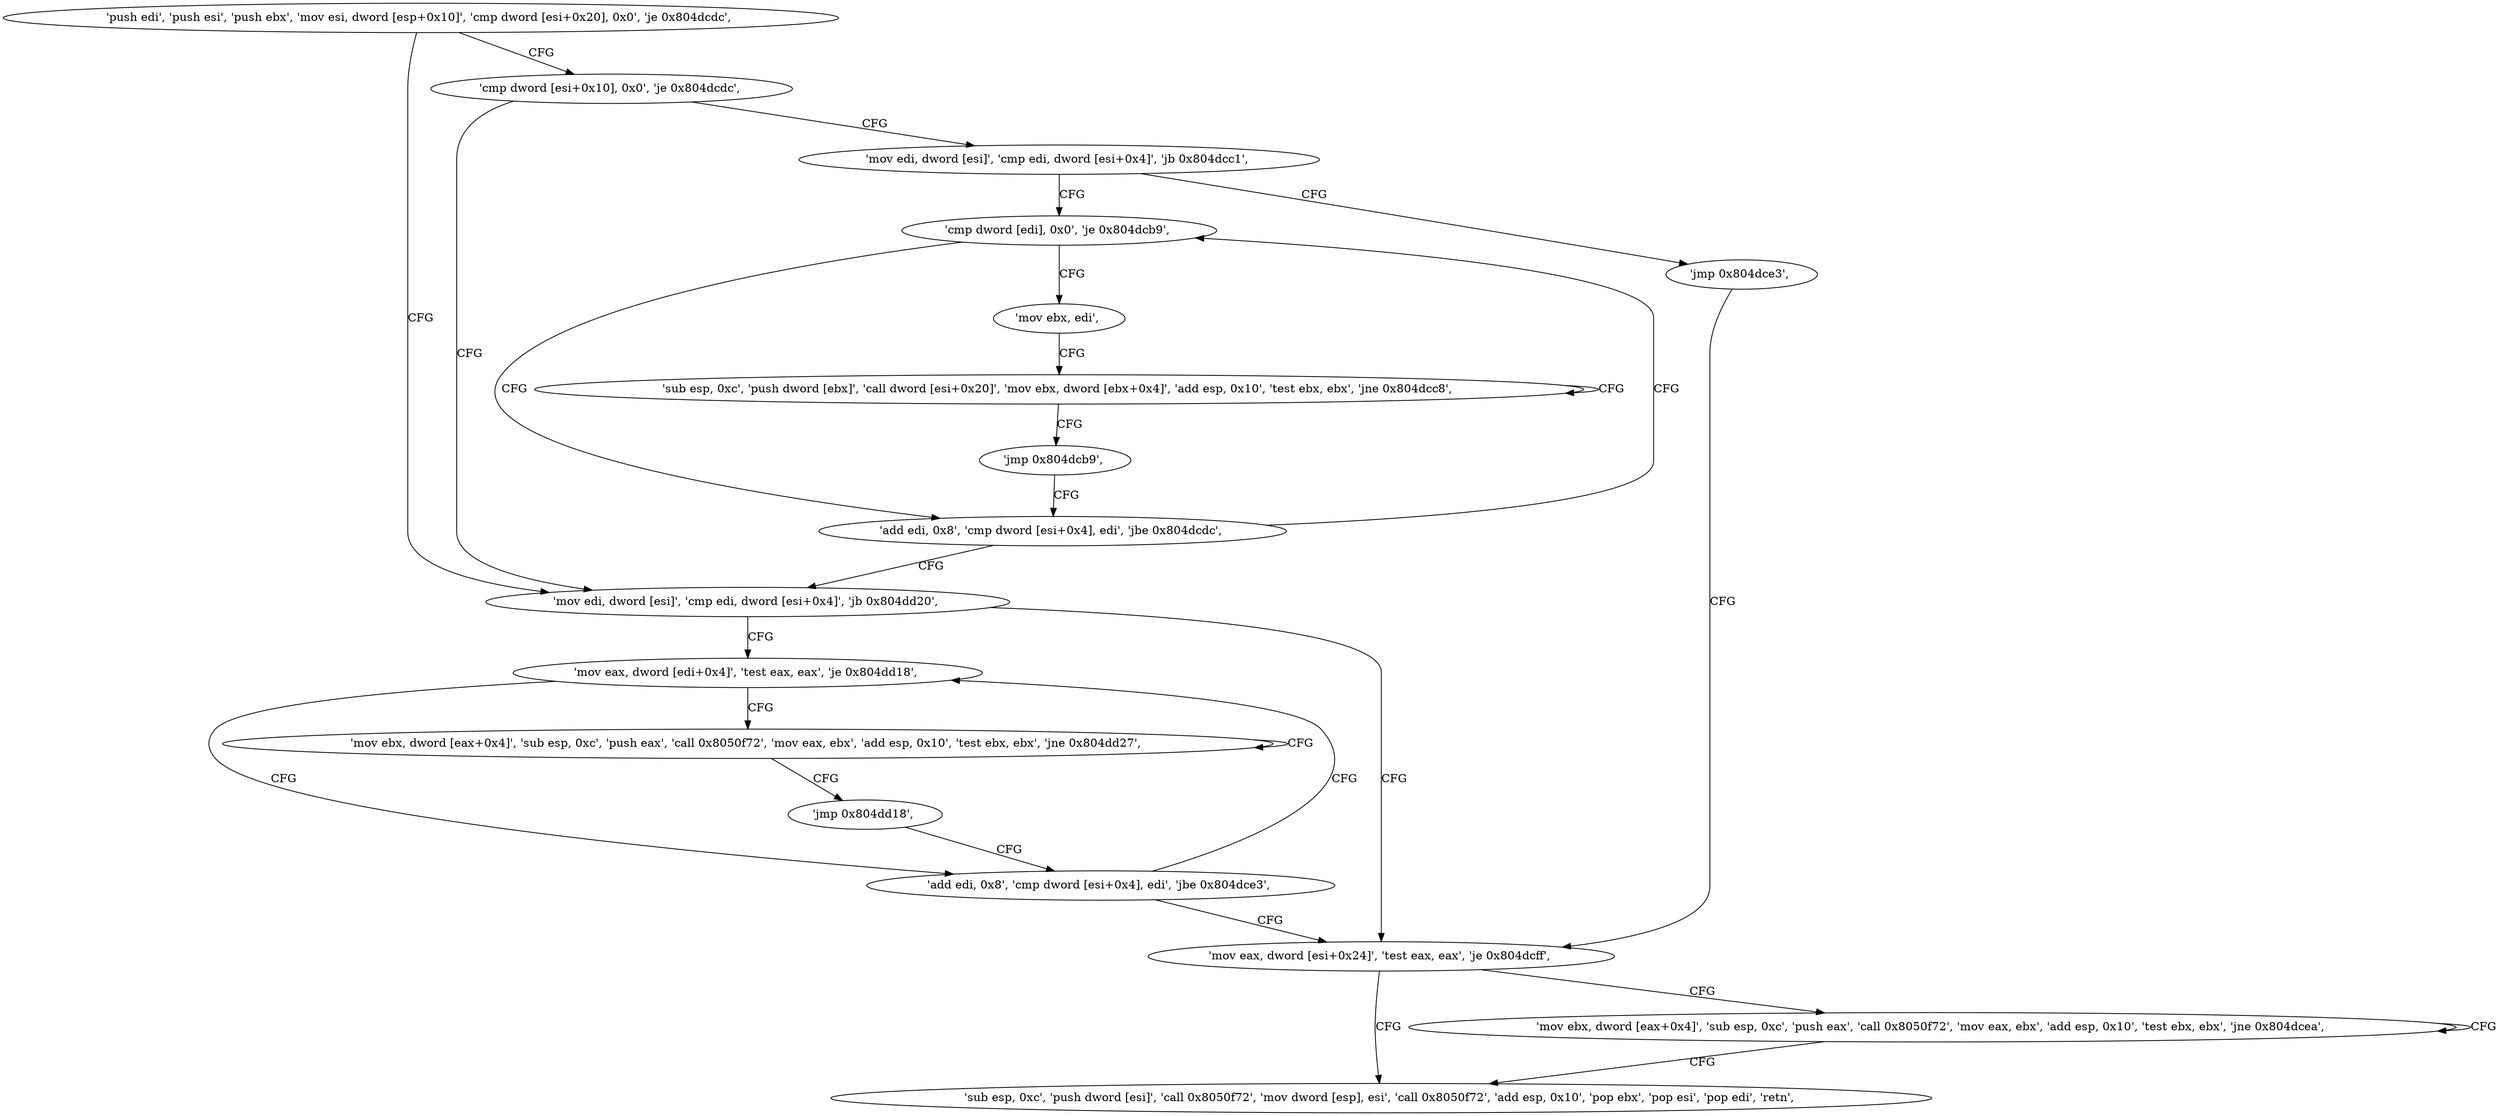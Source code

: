 digraph "func" {
"134536349" [label = "'push edi', 'push esi', 'push ebx', 'mov esi, dword [esp+0x10]', 'cmp dword [esi+0x20], 0x0', 'je 0x804dcdc', " ]
"134536412" [label = "'mov edi, dword [esi]', 'cmp edi, dword [esi+0x4]', 'jb 0x804dd20', " ]
"134536362" [label = "'cmp dword [esi+0x10], 0x0', 'je 0x804dcdc', " ]
"134536480" [label = "'mov eax, dword [edi+0x4]', 'test eax, eax', 'je 0x804dd18', " ]
"134536419" [label = "'mov eax, dword [esi+0x24]', 'test eax, eax', 'je 0x804dcff', " ]
"134536368" [label = "'mov edi, dword [esi]', 'cmp edi, dword [esi+0x4]', 'jb 0x804dcc1', " ]
"134536472" [label = "'add edi, 0x8', 'cmp dword [esi+0x4], edi', 'jbe 0x804dce3', " ]
"134536487" [label = "'mov ebx, dword [eax+0x4]', 'sub esp, 0xc', 'push eax', 'call 0x8050f72', 'mov eax, ebx', 'add esp, 0x10', 'test ebx, ebx', 'jne 0x804dd27', " ]
"134536447" [label = "'sub esp, 0xc', 'push dword [esi]', 'call 0x8050f72', 'mov dword [esp], esi', 'call 0x8050f72', 'add esp, 0x10', 'pop ebx', 'pop esi', 'pop edi', 'retn', " ]
"134536426" [label = "'mov ebx, dword [eax+0x4]', 'sub esp, 0xc', 'push eax', 'call 0x8050f72', 'mov eax, ebx', 'add esp, 0x10', 'test ebx, ebx', 'jne 0x804dcea', " ]
"134536385" [label = "'cmp dword [edi], 0x0', 'je 0x804dcb9', " ]
"134536375" [label = "'jmp 0x804dce3', " ]
"134536508" [label = "'jmp 0x804dd18', " ]
"134536377" [label = "'add edi, 0x8', 'cmp dword [esi+0x4], edi', 'jbe 0x804dcdc', " ]
"134536390" [label = "'mov ebx, edi', " ]
"134536392" [label = "'sub esp, 0xc', 'push dword [ebx]', 'call dword [esi+0x20]', 'mov ebx, dword [ebx+0x4]', 'add esp, 0x10', 'test ebx, ebx', 'jne 0x804dcc8', " ]
"134536410" [label = "'jmp 0x804dcb9', " ]
"134536349" -> "134536412" [ label = "CFG" ]
"134536349" -> "134536362" [ label = "CFG" ]
"134536412" -> "134536480" [ label = "CFG" ]
"134536412" -> "134536419" [ label = "CFG" ]
"134536362" -> "134536412" [ label = "CFG" ]
"134536362" -> "134536368" [ label = "CFG" ]
"134536480" -> "134536472" [ label = "CFG" ]
"134536480" -> "134536487" [ label = "CFG" ]
"134536419" -> "134536447" [ label = "CFG" ]
"134536419" -> "134536426" [ label = "CFG" ]
"134536368" -> "134536385" [ label = "CFG" ]
"134536368" -> "134536375" [ label = "CFG" ]
"134536472" -> "134536419" [ label = "CFG" ]
"134536472" -> "134536480" [ label = "CFG" ]
"134536487" -> "134536487" [ label = "CFG" ]
"134536487" -> "134536508" [ label = "CFG" ]
"134536426" -> "134536426" [ label = "CFG" ]
"134536426" -> "134536447" [ label = "CFG" ]
"134536385" -> "134536377" [ label = "CFG" ]
"134536385" -> "134536390" [ label = "CFG" ]
"134536375" -> "134536419" [ label = "CFG" ]
"134536508" -> "134536472" [ label = "CFG" ]
"134536377" -> "134536412" [ label = "CFG" ]
"134536377" -> "134536385" [ label = "CFG" ]
"134536390" -> "134536392" [ label = "CFG" ]
"134536392" -> "134536392" [ label = "CFG" ]
"134536392" -> "134536410" [ label = "CFG" ]
"134536410" -> "134536377" [ label = "CFG" ]
}
